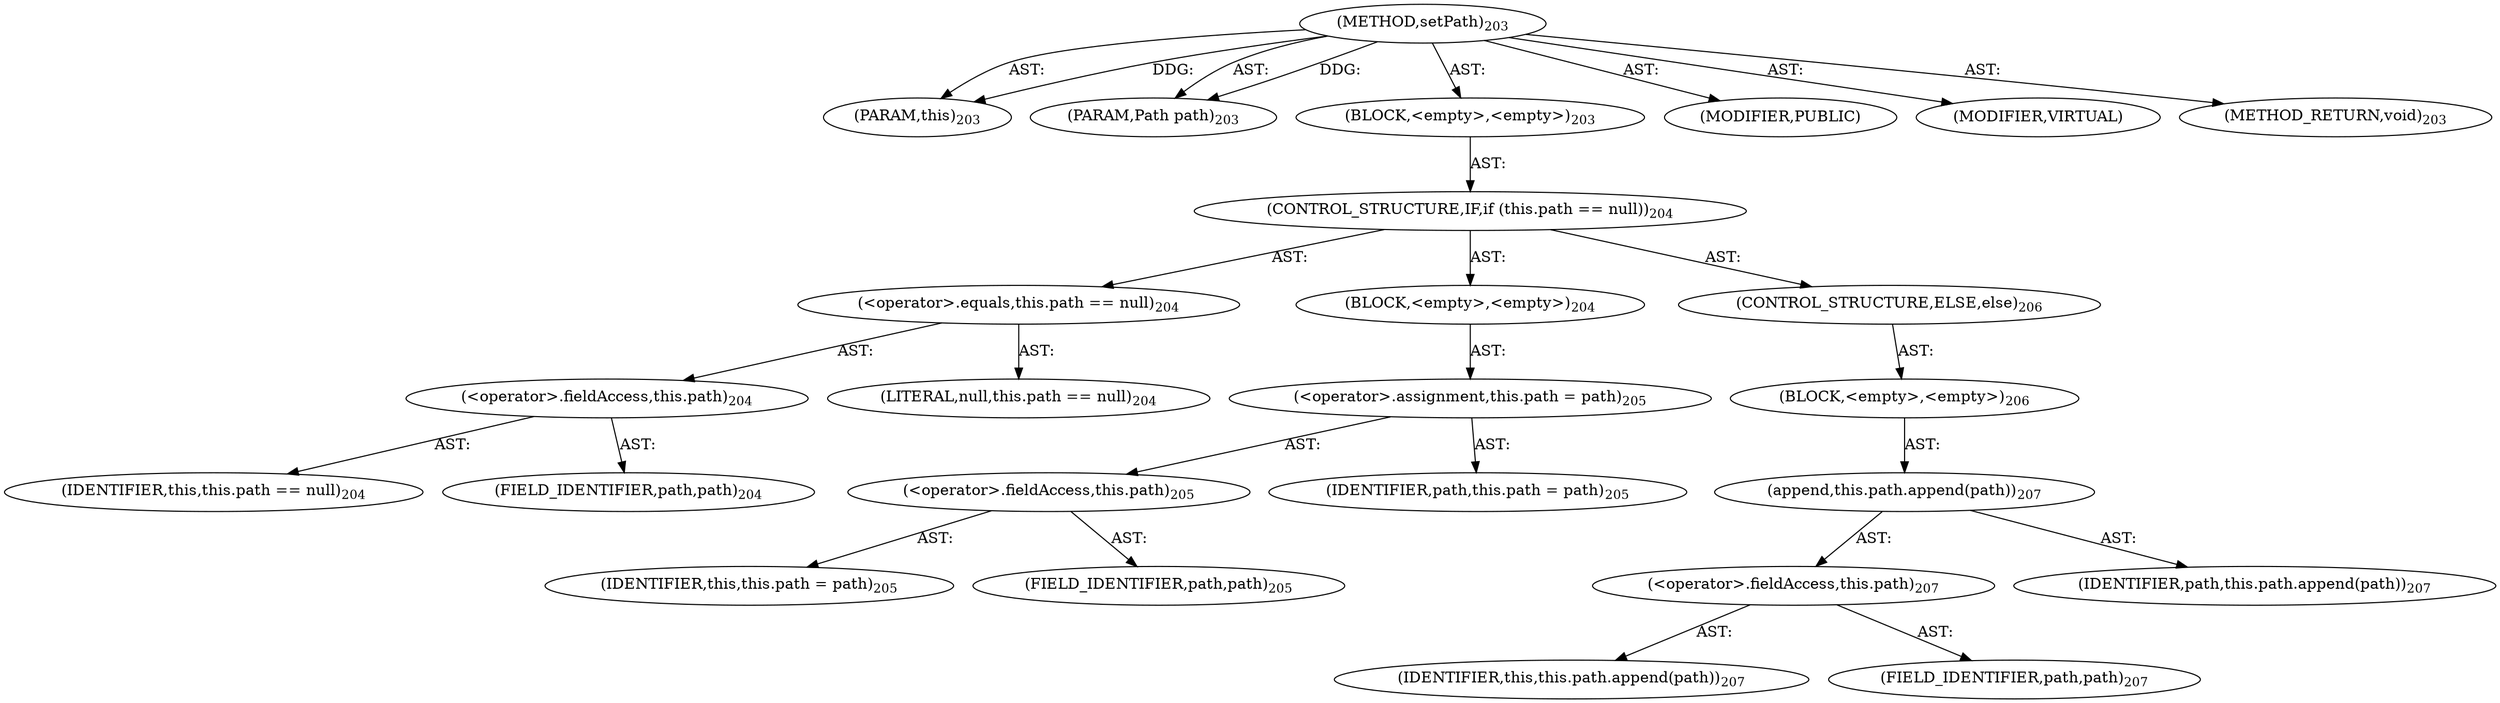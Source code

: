 digraph "setPath" {  
"111669149703" [label = <(METHOD,setPath)<SUB>203</SUB>> ]
"115964116997" [label = <(PARAM,this)<SUB>203</SUB>> ]
"115964117077" [label = <(PARAM,Path path)<SUB>203</SUB>> ]
"25769803783" [label = <(BLOCK,&lt;empty&gt;,&lt;empty&gt;)<SUB>203</SUB>> ]
"47244640256" [label = <(CONTROL_STRUCTURE,IF,if (this.path == null))<SUB>204</SUB>> ]
"30064771085" [label = <(&lt;operator&gt;.equals,this.path == null)<SUB>204</SUB>> ]
"30064771086" [label = <(&lt;operator&gt;.fieldAccess,this.path)<SUB>204</SUB>> ]
"68719476741" [label = <(IDENTIFIER,this,this.path == null)<SUB>204</SUB>> ]
"55834574855" [label = <(FIELD_IDENTIFIER,path,path)<SUB>204</SUB>> ]
"90194313216" [label = <(LITERAL,null,this.path == null)<SUB>204</SUB>> ]
"25769803784" [label = <(BLOCK,&lt;empty&gt;,&lt;empty&gt;)<SUB>204</SUB>> ]
"30064771087" [label = <(&lt;operator&gt;.assignment,this.path = path)<SUB>205</SUB>> ]
"30064771088" [label = <(&lt;operator&gt;.fieldAccess,this.path)<SUB>205</SUB>> ]
"68719476742" [label = <(IDENTIFIER,this,this.path = path)<SUB>205</SUB>> ]
"55834574856" [label = <(FIELD_IDENTIFIER,path,path)<SUB>205</SUB>> ]
"68719476865" [label = <(IDENTIFIER,path,this.path = path)<SUB>205</SUB>> ]
"47244640257" [label = <(CONTROL_STRUCTURE,ELSE,else)<SUB>206</SUB>> ]
"25769803785" [label = <(BLOCK,&lt;empty&gt;,&lt;empty&gt;)<SUB>206</SUB>> ]
"30064771089" [label = <(append,this.path.append(path))<SUB>207</SUB>> ]
"30064771090" [label = <(&lt;operator&gt;.fieldAccess,this.path)<SUB>207</SUB>> ]
"68719476743" [label = <(IDENTIFIER,this,this.path.append(path))<SUB>207</SUB>> ]
"55834574857" [label = <(FIELD_IDENTIFIER,path,path)<SUB>207</SUB>> ]
"68719476866" [label = <(IDENTIFIER,path,this.path.append(path))<SUB>207</SUB>> ]
"133143986195" [label = <(MODIFIER,PUBLIC)> ]
"133143986196" [label = <(MODIFIER,VIRTUAL)> ]
"128849018887" [label = <(METHOD_RETURN,void)<SUB>203</SUB>> ]
  "111669149703" -> "115964116997"  [ label = "AST: "] 
  "111669149703" -> "115964117077"  [ label = "AST: "] 
  "111669149703" -> "25769803783"  [ label = "AST: "] 
  "111669149703" -> "133143986195"  [ label = "AST: "] 
  "111669149703" -> "133143986196"  [ label = "AST: "] 
  "111669149703" -> "128849018887"  [ label = "AST: "] 
  "25769803783" -> "47244640256"  [ label = "AST: "] 
  "47244640256" -> "30064771085"  [ label = "AST: "] 
  "47244640256" -> "25769803784"  [ label = "AST: "] 
  "47244640256" -> "47244640257"  [ label = "AST: "] 
  "30064771085" -> "30064771086"  [ label = "AST: "] 
  "30064771085" -> "90194313216"  [ label = "AST: "] 
  "30064771086" -> "68719476741"  [ label = "AST: "] 
  "30064771086" -> "55834574855"  [ label = "AST: "] 
  "25769803784" -> "30064771087"  [ label = "AST: "] 
  "30064771087" -> "30064771088"  [ label = "AST: "] 
  "30064771087" -> "68719476865"  [ label = "AST: "] 
  "30064771088" -> "68719476742"  [ label = "AST: "] 
  "30064771088" -> "55834574856"  [ label = "AST: "] 
  "47244640257" -> "25769803785"  [ label = "AST: "] 
  "25769803785" -> "30064771089"  [ label = "AST: "] 
  "30064771089" -> "30064771090"  [ label = "AST: "] 
  "30064771089" -> "68719476866"  [ label = "AST: "] 
  "30064771090" -> "68719476743"  [ label = "AST: "] 
  "30064771090" -> "55834574857"  [ label = "AST: "] 
  "111669149703" -> "115964116997"  [ label = "DDG: "] 
  "111669149703" -> "115964117077"  [ label = "DDG: "] 
}
